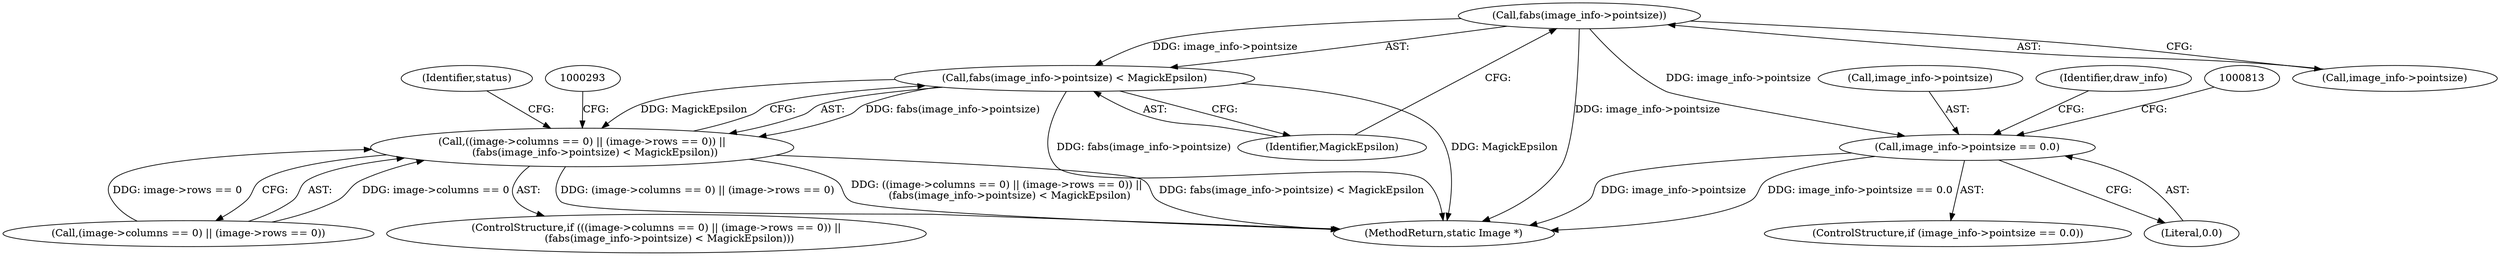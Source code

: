 digraph "0_ImageMagick_0474237508f39c4f783208123431815f1ededb76@pointer" {
"1000277" [label="(Call,fabs(image_info->pointsize))"];
"1000276" [label="(Call,fabs(image_info->pointsize) < MagickEpsilon)"];
"1000264" [label="(Call,((image->columns == 0) || (image->rows == 0)) ||\n        (fabs(image_info->pointsize) < MagickEpsilon))"];
"1000805" [label="(Call,image_info->pointsize == 0.0)"];
"1000804" [label="(ControlStructure,if (image_info->pointsize == 0.0))"];
"1000588" [label="(Identifier,status)"];
"1000265" [label="(Call,(image->columns == 0) || (image->rows == 0))"];
"1000276" [label="(Call,fabs(image_info->pointsize) < MagickEpsilon)"];
"1000264" [label="(Call,((image->columns == 0) || (image->rows == 0)) ||\n        (fabs(image_info->pointsize) < MagickEpsilon))"];
"1000263" [label="(ControlStructure,if (((image->columns == 0) || (image->rows == 0)) ||\n        (fabs(image_info->pointsize) < MagickEpsilon)))"];
"1000809" [label="(Literal,0.0)"];
"1000806" [label="(Call,image_info->pointsize)"];
"1000828" [label="(Identifier,draw_info)"];
"1000277" [label="(Call,fabs(image_info->pointsize))"];
"1000805" [label="(Call,image_info->pointsize == 0.0)"];
"1000278" [label="(Call,image_info->pointsize)"];
"1000847" [label="(MethodReturn,static Image *)"];
"1000281" [label="(Identifier,MagickEpsilon)"];
"1000277" -> "1000276"  [label="AST: "];
"1000277" -> "1000278"  [label="CFG: "];
"1000278" -> "1000277"  [label="AST: "];
"1000281" -> "1000277"  [label="CFG: "];
"1000277" -> "1000847"  [label="DDG: image_info->pointsize"];
"1000277" -> "1000276"  [label="DDG: image_info->pointsize"];
"1000277" -> "1000805"  [label="DDG: image_info->pointsize"];
"1000276" -> "1000264"  [label="AST: "];
"1000276" -> "1000281"  [label="CFG: "];
"1000281" -> "1000276"  [label="AST: "];
"1000264" -> "1000276"  [label="CFG: "];
"1000276" -> "1000847"  [label="DDG: MagickEpsilon"];
"1000276" -> "1000847"  [label="DDG: fabs(image_info->pointsize)"];
"1000276" -> "1000264"  [label="DDG: fabs(image_info->pointsize)"];
"1000276" -> "1000264"  [label="DDG: MagickEpsilon"];
"1000264" -> "1000263"  [label="AST: "];
"1000264" -> "1000265"  [label="CFG: "];
"1000265" -> "1000264"  [label="AST: "];
"1000293" -> "1000264"  [label="CFG: "];
"1000588" -> "1000264"  [label="CFG: "];
"1000264" -> "1000847"  [label="DDG: (image->columns == 0) || (image->rows == 0)"];
"1000264" -> "1000847"  [label="DDG: ((image->columns == 0) || (image->rows == 0)) ||\n        (fabs(image_info->pointsize) < MagickEpsilon)"];
"1000264" -> "1000847"  [label="DDG: fabs(image_info->pointsize) < MagickEpsilon"];
"1000265" -> "1000264"  [label="DDG: image->columns == 0"];
"1000265" -> "1000264"  [label="DDG: image->rows == 0"];
"1000805" -> "1000804"  [label="AST: "];
"1000805" -> "1000809"  [label="CFG: "];
"1000806" -> "1000805"  [label="AST: "];
"1000809" -> "1000805"  [label="AST: "];
"1000813" -> "1000805"  [label="CFG: "];
"1000828" -> "1000805"  [label="CFG: "];
"1000805" -> "1000847"  [label="DDG: image_info->pointsize == 0.0"];
"1000805" -> "1000847"  [label="DDG: image_info->pointsize"];
}
